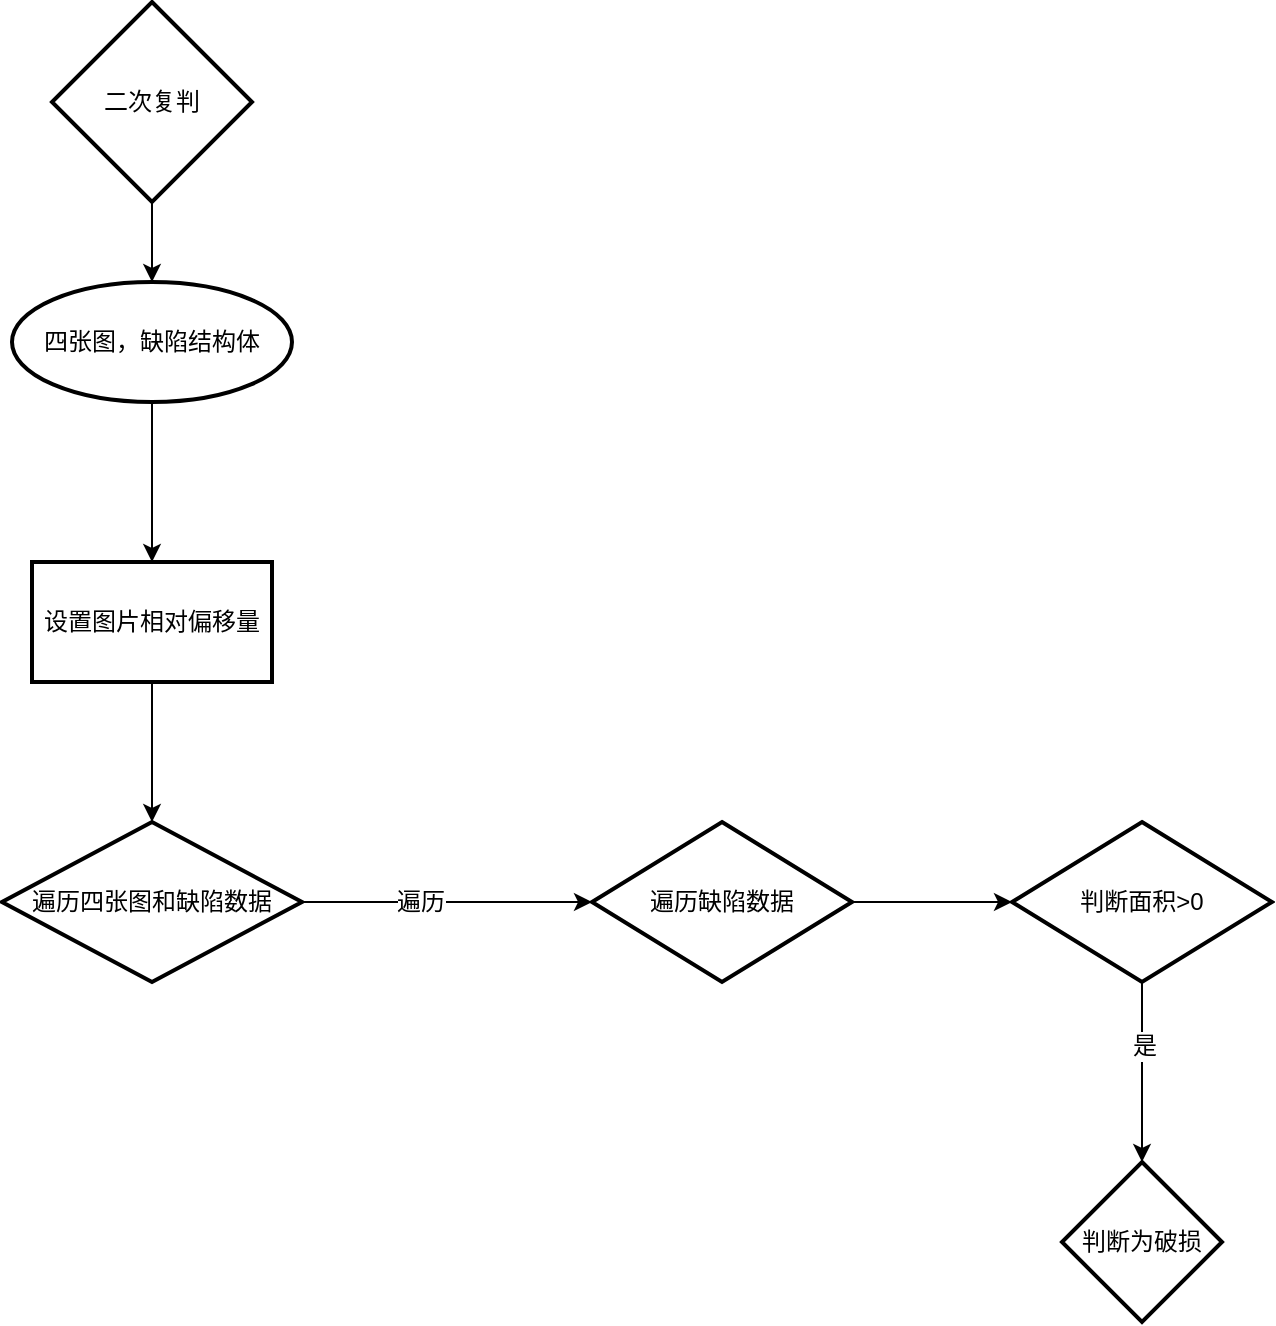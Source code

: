 <mxfile version="21.2.3" type="github">
  <diagram name="第 1 页" id="TQq3zP2J2Zs_yPfLcd-N">
    <mxGraphModel dx="1360" dy="719" grid="1" gridSize="10" guides="1" tooltips="1" connect="1" arrows="1" fold="1" page="1" pageScale="1" pageWidth="827" pageHeight="1169" math="0" shadow="0">
      <root>
        <mxCell id="0" />
        <mxCell id="1" parent="0" />
        <mxCell id="fYOLJ2JK0MwK6xJ_GKbu-5" style="edgeStyle=orthogonalEdgeStyle;rounded=0;orthogonalLoop=1;jettySize=auto;html=1;entryX=0.5;entryY=0;entryDx=0;entryDy=0;entryPerimeter=0;" parent="1" source="fYOLJ2JK0MwK6xJ_GKbu-3" target="fYOLJ2JK0MwK6xJ_GKbu-4" edge="1">
          <mxGeometry relative="1" as="geometry" />
        </mxCell>
        <mxCell id="fYOLJ2JK0MwK6xJ_GKbu-3" value="二次复判" style="strokeWidth=2;html=1;shape=mxgraph.flowchart.decision;whiteSpace=wrap;" parent="1" vertex="1">
          <mxGeometry x="340" y="110" width="100" height="100" as="geometry" />
        </mxCell>
        <mxCell id="fYOLJ2JK0MwK6xJ_GKbu-12" value="" style="edgeStyle=orthogonalEdgeStyle;rounded=0;orthogonalLoop=1;jettySize=auto;html=1;fontFamily=Helvetica;fontSize=12;fontColor=default;" parent="1" source="fYOLJ2JK0MwK6xJ_GKbu-4" target="fYOLJ2JK0MwK6xJ_GKbu-11" edge="1">
          <mxGeometry relative="1" as="geometry" />
        </mxCell>
        <mxCell id="fYOLJ2JK0MwK6xJ_GKbu-4" value="四张图，缺陷结构体" style="strokeWidth=2;html=1;shape=mxgraph.flowchart.start_1;whiteSpace=wrap;" parent="1" vertex="1">
          <mxGeometry x="320" y="250" width="140" height="60" as="geometry" />
        </mxCell>
        <mxCell id="fYOLJ2JK0MwK6xJ_GKbu-16" value="" style="edgeStyle=orthogonalEdgeStyle;rounded=0;orthogonalLoop=1;jettySize=auto;html=1;fontFamily=Helvetica;fontSize=12;fontColor=default;" parent="1" source="fYOLJ2JK0MwK6xJ_GKbu-11" target="fYOLJ2JK0MwK6xJ_GKbu-15" edge="1">
          <mxGeometry relative="1" as="geometry" />
        </mxCell>
        <mxCell id="fYOLJ2JK0MwK6xJ_GKbu-11" value="设置图片相对偏移量" style="whiteSpace=wrap;html=1;strokeWidth=2;" parent="1" vertex="1">
          <mxGeometry x="330" y="390" width="120" height="60" as="geometry" />
        </mxCell>
        <mxCell id="fYOLJ2JK0MwK6xJ_GKbu-18" value="" style="edgeStyle=orthogonalEdgeStyle;rounded=0;orthogonalLoop=1;jettySize=auto;html=1;fontFamily=Helvetica;fontSize=12;fontColor=default;entryX=0;entryY=0.5;entryDx=0;entryDy=0;" parent="1" source="fYOLJ2JK0MwK6xJ_GKbu-15" target="fYOLJ2JK0MwK6xJ_GKbu-20" edge="1">
          <mxGeometry relative="1" as="geometry">
            <mxPoint x="610" y="560" as="targetPoint" />
          </mxGeometry>
        </mxCell>
        <mxCell id="fYOLJ2JK0MwK6xJ_GKbu-19" value="遍历" style="edgeLabel;html=1;align=center;verticalAlign=middle;resizable=0;points=[];fontSize=12;fontFamily=Helvetica;fontColor=default;" parent="fYOLJ2JK0MwK6xJ_GKbu-18" vertex="1" connectable="0">
          <mxGeometry x="-0.19" relative="1" as="geometry">
            <mxPoint as="offset" />
          </mxGeometry>
        </mxCell>
        <mxCell id="fYOLJ2JK0MwK6xJ_GKbu-15" value="遍历四张图和缺陷数据" style="rhombus;whiteSpace=wrap;html=1;strokeWidth=2;" parent="1" vertex="1">
          <mxGeometry x="315" y="520" width="150" height="80" as="geometry" />
        </mxCell>
        <mxCell id="fYOLJ2JK0MwK6xJ_GKbu-22" value="" style="edgeStyle=orthogonalEdgeStyle;rounded=0;orthogonalLoop=1;jettySize=auto;html=1;fontFamily=Helvetica;fontSize=12;fontColor=default;" parent="1" source="fYOLJ2JK0MwK6xJ_GKbu-20" target="fYOLJ2JK0MwK6xJ_GKbu-21" edge="1">
          <mxGeometry relative="1" as="geometry" />
        </mxCell>
        <mxCell id="fYOLJ2JK0MwK6xJ_GKbu-20" value="遍历缺陷数据" style="rhombus;whiteSpace=wrap;html=1;strokeColor=default;strokeWidth=2;fontFamily=Helvetica;fontSize=12;fontColor=default;fillColor=default;" parent="1" vertex="1">
          <mxGeometry x="610" y="520" width="130" height="80" as="geometry" />
        </mxCell>
        <mxCell id="fYOLJ2JK0MwK6xJ_GKbu-24" value="" style="edgeStyle=orthogonalEdgeStyle;rounded=0;orthogonalLoop=1;jettySize=auto;html=1;fontFamily=Helvetica;fontSize=12;fontColor=default;entryX=0.5;entryY=0;entryDx=0;entryDy=0;" parent="1" source="fYOLJ2JK0MwK6xJ_GKbu-21" target="fYOLJ2JK0MwK6xJ_GKbu-26" edge="1">
          <mxGeometry relative="1" as="geometry">
            <mxPoint x="885" y="690" as="targetPoint" />
          </mxGeometry>
        </mxCell>
        <mxCell id="fYOLJ2JK0MwK6xJ_GKbu-25" value="是" style="edgeLabel;html=1;align=center;verticalAlign=middle;resizable=0;points=[];fontSize=12;fontFamily=Helvetica;fontColor=default;" parent="fYOLJ2JK0MwK6xJ_GKbu-24" vertex="1" connectable="0">
          <mxGeometry x="-0.292" y="1" relative="1" as="geometry">
            <mxPoint as="offset" />
          </mxGeometry>
        </mxCell>
        <mxCell id="fYOLJ2JK0MwK6xJ_GKbu-21" value="判断面积&amp;gt;0" style="rhombus;whiteSpace=wrap;html=1;strokeColor=default;strokeWidth=2;fontFamily=Helvetica;fontSize=12;fontColor=default;fillColor=default;" parent="1" vertex="1">
          <mxGeometry x="820" y="520" width="130" height="80" as="geometry" />
        </mxCell>
        <mxCell id="fYOLJ2JK0MwK6xJ_GKbu-26" value="判断为破损" style="rhombus;whiteSpace=wrap;html=1;strokeColor=default;strokeWidth=2;fontFamily=Helvetica;fontSize=12;fontColor=default;fillColor=default;" parent="1" vertex="1">
          <mxGeometry x="845" y="690" width="80" height="80" as="geometry" />
        </mxCell>
      </root>
    </mxGraphModel>
  </diagram>
</mxfile>
